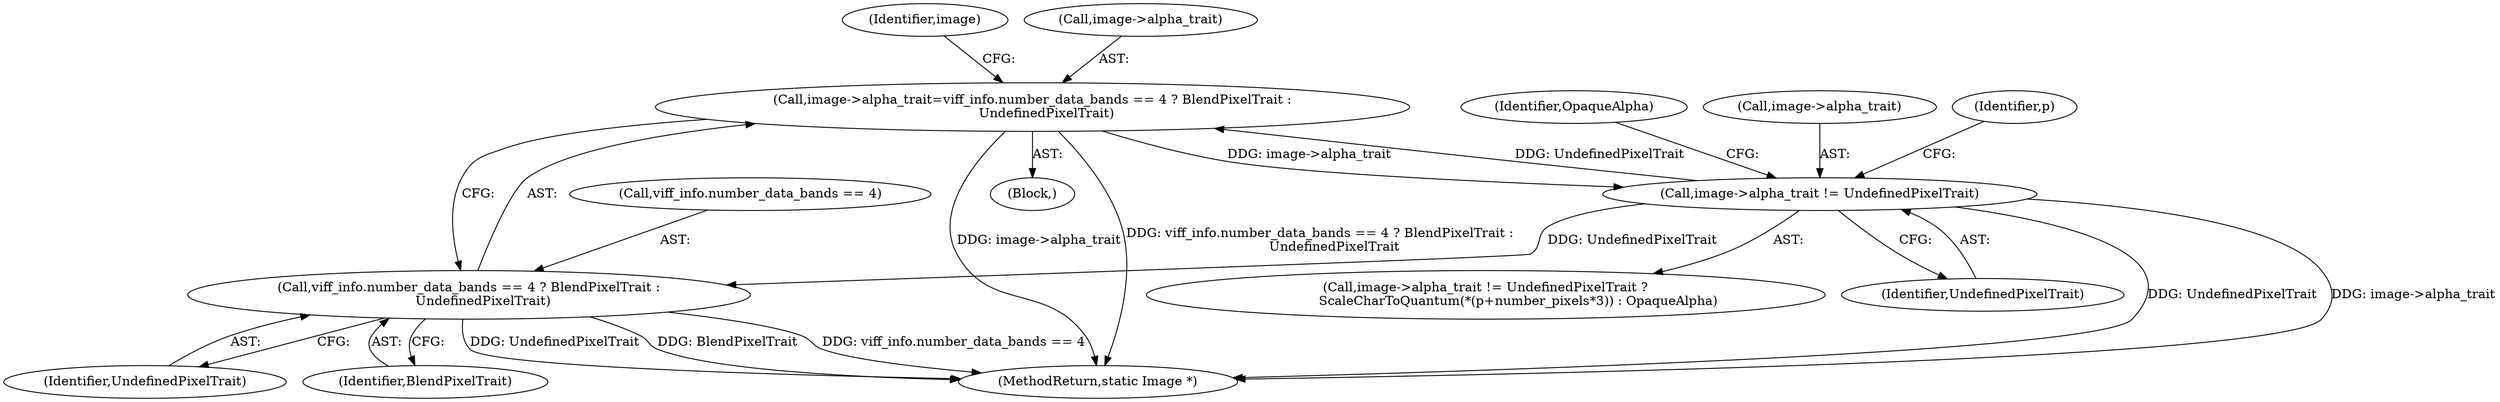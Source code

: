 digraph "0_ImageMagick_134463b926fa965571aa4febd61b810be5e7da05_0@pointer" {
"1001134" [label="(Call,image->alpha_trait=viff_info.number_data_bands == 4 ? BlendPixelTrait :\n       UndefinedPixelTrait)"];
"1002192" [label="(Call,image->alpha_trait != UndefinedPixelTrait)"];
"1001134" [label="(Call,image->alpha_trait=viff_info.number_data_bands == 4 ? BlendPixelTrait :\n       UndefinedPixelTrait)"];
"1001138" [label="(Call,viff_info.number_data_bands == 4 ? BlendPixelTrait :\n       UndefinedPixelTrait)"];
"1001134" [label="(Call,image->alpha_trait=viff_info.number_data_bands == 4 ? BlendPixelTrait :\n       UndefinedPixelTrait)"];
"1001144" [label="(Identifier,BlendPixelTrait)"];
"1002370" [label="(MethodReturn,static Image *)"];
"1002204" [label="(Identifier,OpaqueAlpha)"];
"1002193" [label="(Call,image->alpha_trait)"];
"1001139" [label="(Call,viff_info.number_data_bands == 4)"];
"1000215" [label="(Block,)"];
"1002191" [label="(Call,image->alpha_trait != UndefinedPixelTrait ?\n                ScaleCharToQuantum(*(p+number_pixels*3)) : OpaqueAlpha)"];
"1001138" [label="(Call,viff_info.number_data_bands == 4 ? BlendPixelTrait :\n       UndefinedPixelTrait)"];
"1002196" [label="(Identifier,UndefinedPixelTrait)"];
"1001145" [label="(Identifier,UndefinedPixelTrait)"];
"1001148" [label="(Identifier,image)"];
"1001135" [label="(Call,image->alpha_trait)"];
"1002192" [label="(Call,image->alpha_trait != UndefinedPixelTrait)"];
"1002200" [label="(Identifier,p)"];
"1001134" -> "1000215"  [label="AST: "];
"1001134" -> "1001138"  [label="CFG: "];
"1001135" -> "1001134"  [label="AST: "];
"1001138" -> "1001134"  [label="AST: "];
"1001148" -> "1001134"  [label="CFG: "];
"1001134" -> "1002370"  [label="DDG: image->alpha_trait"];
"1001134" -> "1002370"  [label="DDG: viff_info.number_data_bands == 4 ? BlendPixelTrait :\n       UndefinedPixelTrait"];
"1002192" -> "1001134"  [label="DDG: UndefinedPixelTrait"];
"1001134" -> "1002192"  [label="DDG: image->alpha_trait"];
"1002192" -> "1002191"  [label="AST: "];
"1002192" -> "1002196"  [label="CFG: "];
"1002193" -> "1002192"  [label="AST: "];
"1002196" -> "1002192"  [label="AST: "];
"1002200" -> "1002192"  [label="CFG: "];
"1002204" -> "1002192"  [label="CFG: "];
"1002192" -> "1002370"  [label="DDG: UndefinedPixelTrait"];
"1002192" -> "1002370"  [label="DDG: image->alpha_trait"];
"1002192" -> "1001138"  [label="DDG: UndefinedPixelTrait"];
"1001138" -> "1001144"  [label="CFG: "];
"1001138" -> "1001145"  [label="CFG: "];
"1001139" -> "1001138"  [label="AST: "];
"1001144" -> "1001138"  [label="AST: "];
"1001145" -> "1001138"  [label="AST: "];
"1001138" -> "1002370"  [label="DDG: viff_info.number_data_bands == 4"];
"1001138" -> "1002370"  [label="DDG: UndefinedPixelTrait"];
"1001138" -> "1002370"  [label="DDG: BlendPixelTrait"];
}
